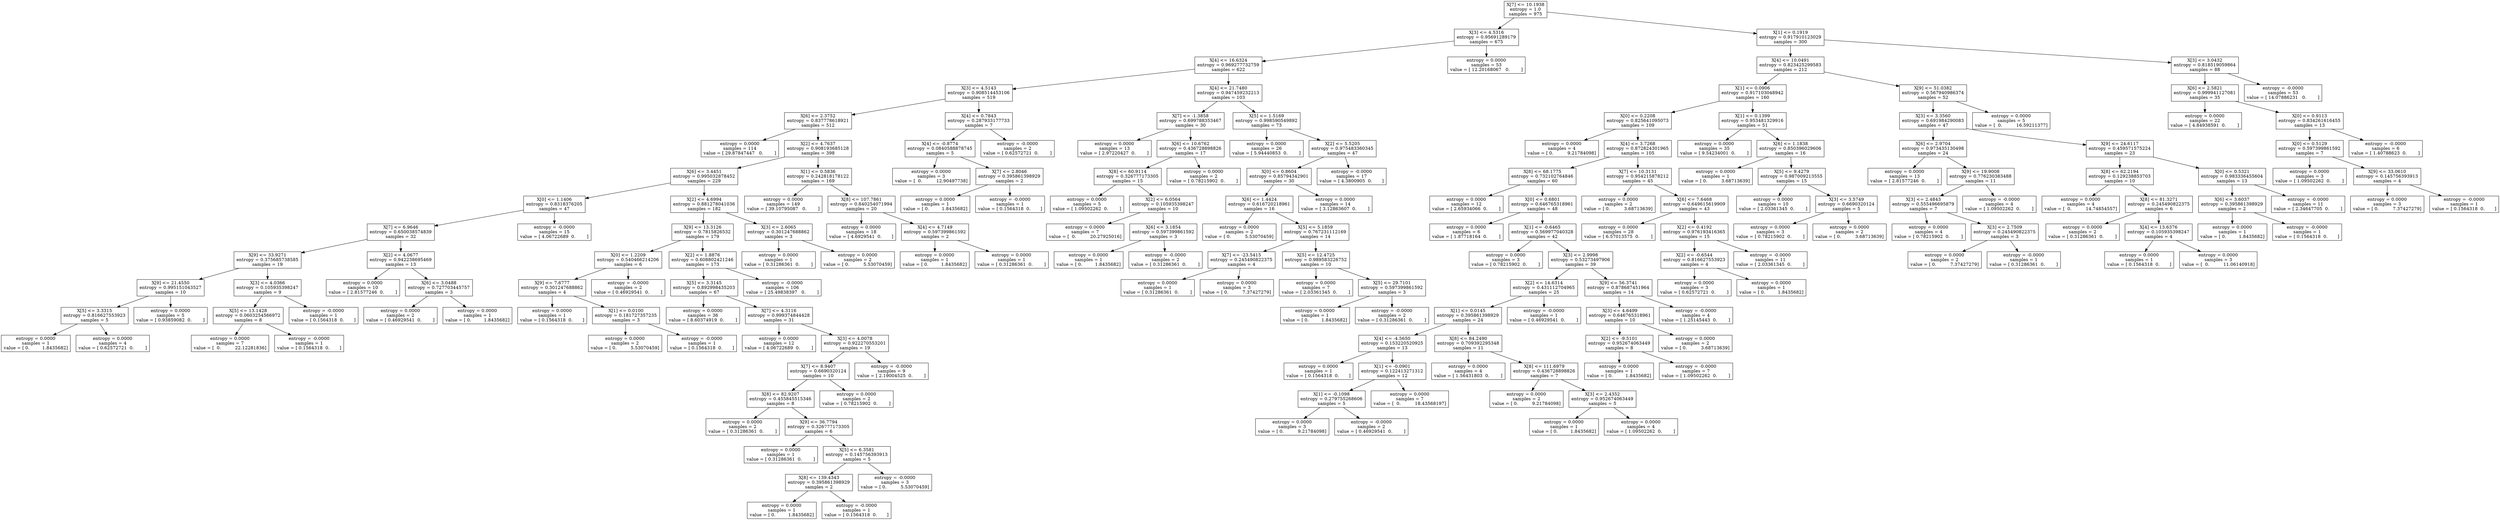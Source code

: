 digraph Tree {
0 [label="X[7] <= 10.1938\nentropy = 1.0\nsamples = 975", shape="box"] ;
1 [label="X[3] <= 4.5316\nentropy = 0.95691289179\nsamples = 675", shape="box"] ;
0 -> 1 ;
2 [label="X[4] <= 16.6324\nentropy = 0.969277732759\nsamples = 622", shape="box"] ;
1 -> 2 ;
3 [label="X[3] <= 4.5143\nentropy = 0.908514453106\nsamples = 519", shape="box"] ;
2 -> 3 ;
4 [label="X[6] <= 2.3752\nentropy = 0.837778618921\nsamples = 512", shape="box"] ;
3 -> 4 ;
5 [label="entropy = 0.0000\nsamples = 114\nvalue = [ 29.87847447   0.        ]", shape="box"] ;
4 -> 5 ;
6 [label="X[2] <= 4.7637\nentropy = 0.908193685128\nsamples = 398", shape="box"] ;
4 -> 6 ;
7 [label="X[6] <= 3.4451\nentropy = 0.995032878452\nsamples = 229", shape="box"] ;
6 -> 7 ;
8 [label="X[0] <= 1.1406\nentropy = 0.8318376205\nsamples = 47", shape="box"] ;
7 -> 8 ;
9 [label="X[7] <= 6.9646\nentropy = 0.650038574839\nsamples = 32", shape="box"] ;
8 -> 9 ;
10 [label="X[9] <= 33.9271\nentropy = 0.375685738585\nsamples = 19", shape="box"] ;
9 -> 10 ;
11 [label="X[9] <= 21.4550\nentropy = 0.995151043527\nsamples = 10", shape="box"] ;
10 -> 11 ;
12 [label="X[5] <= 3.3315\nentropy = 0.816627553923\nsamples = 5", shape="box"] ;
11 -> 12 ;
13 [label="entropy = 0.0000\nsamples = 1\nvalue = [ 0.         1.8435682]", shape="box"] ;
12 -> 13 ;
14 [label="entropy = 0.0000\nsamples = 4\nvalue = [ 0.62572721  0.        ]", shape="box"] ;
12 -> 14 ;
15 [label="entropy = 0.0000\nsamples = 5\nvalue = [ 0.93859082  0.        ]", shape="box"] ;
11 -> 15 ;
16 [label="X[3] <= 4.0366\nentropy = 0.105935398247\nsamples = 9", shape="box"] ;
10 -> 16 ;
17 [label="X[5] <= 13.1428\nentropy = 0.0603254566972\nsamples = 8", shape="box"] ;
16 -> 17 ;
18 [label="entropy = 0.0000\nsamples = 7\nvalue = [  0.          22.12281836]", shape="box"] ;
17 -> 18 ;
19 [label="entropy = -0.0000\nsamples = 1\nvalue = [ 0.1564318  0.       ]", shape="box"] ;
17 -> 19 ;
20 [label="entropy = -0.0000\nsamples = 1\nvalue = [ 0.1564318  0.       ]", shape="box"] ;
16 -> 20 ;
21 [label="X[2] <= 4.0677\nentropy = 0.942238695469\nsamples = 13", shape="box"] ;
9 -> 21 ;
22 [label="entropy = 0.0000\nsamples = 10\nvalue = [ 2.81577246  0.        ]", shape="box"] ;
21 -> 22 ;
23 [label="X[6] <= 3.0488\nentropy = 0.727703445757\nsamples = 3", shape="box"] ;
21 -> 23 ;
24 [label="entropy = 0.0000\nsamples = 2\nvalue = [ 0.46929541  0.        ]", shape="box"] ;
23 -> 24 ;
25 [label="entropy = 0.0000\nsamples = 1\nvalue = [ 0.         1.8435682]", shape="box"] ;
23 -> 25 ;
26 [label="entropy = -0.0000\nsamples = 15\nvalue = [ 4.06722689  0.        ]", shape="box"] ;
8 -> 26 ;
27 [label="X[2] <= 4.6994\nentropy = 0.881278041036\nsamples = 182", shape="box"] ;
7 -> 27 ;
28 [label="X[9] <= 13.3126\nentropy = 0.7815826532\nsamples = 179", shape="box"] ;
27 -> 28 ;
29 [label="X[0] <= 1.2209\nentropy = 0.540466214206\nsamples = 6", shape="box"] ;
28 -> 29 ;
30 [label="X[9] <= 7.6777\nentropy = 0.301247688862\nsamples = 4", shape="box"] ;
29 -> 30 ;
31 [label="entropy = 0.0000\nsamples = 1\nvalue = [ 0.1564318  0.       ]", shape="box"] ;
30 -> 31 ;
32 [label="X[1] <= 0.0100\nentropy = 0.181727357235\nsamples = 3", shape="box"] ;
30 -> 32 ;
33 [label="entropy = 0.0000\nsamples = 2\nvalue = [ 0.          5.53070459]", shape="box"] ;
32 -> 33 ;
34 [label="entropy = -0.0000\nsamples = 1\nvalue = [ 0.1564318  0.       ]", shape="box"] ;
32 -> 34 ;
35 [label="entropy = -0.0000\nsamples = 2\nvalue = [ 0.46929541  0.        ]", shape="box"] ;
29 -> 35 ;
36 [label="X[2] <= 1.8876\nentropy = 0.608802421246\nsamples = 173", shape="box"] ;
28 -> 36 ;
37 [label="X[5] <= 3.3145\nentropy = 0.892998435203\nsamples = 67", shape="box"] ;
36 -> 37 ;
38 [label="entropy = 0.0000\nsamples = 36\nvalue = [ 8.60374919  0.        ]", shape="box"] ;
37 -> 38 ;
39 [label="X[7] <= 4.3116\nentropy = 0.999374844428\nsamples = 31", shape="box"] ;
37 -> 39 ;
40 [label="entropy = 0.0000\nsamples = 12\nvalue = [ 4.06722689  0.        ]", shape="box"] ;
39 -> 40 ;
41 [label="X[3] <= 4.0078\nentropy = 0.922270553201\nsamples = 19", shape="box"] ;
39 -> 41 ;
42 [label="X[7] <= 8.9407\nentropy = 0.6690320124\nsamples = 10", shape="box"] ;
41 -> 42 ;
43 [label="X[8] <= 82.9207\nentropy = 0.455845515346\nsamples = 8", shape="box"] ;
42 -> 43 ;
44 [label="entropy = 0.0000\nsamples = 2\nvalue = [ 0.31286361  0.        ]", shape="box"] ;
43 -> 44 ;
45 [label="X[9] <= 36.7794\nentropy = 0.326777173305\nsamples = 6", shape="box"] ;
43 -> 45 ;
46 [label="entropy = 0.0000\nsamples = 1\nvalue = [ 0.31286361  0.        ]", shape="box"] ;
45 -> 46 ;
47 [label="X[5] <= 6.3581\nentropy = 0.145756393913\nsamples = 5", shape="box"] ;
45 -> 47 ;
48 [label="X[8] <= 139.4343\nentropy = 0.395861398929\nsamples = 2", shape="box"] ;
47 -> 48 ;
49 [label="entropy = 0.0000\nsamples = 1\nvalue = [ 0.         1.8435682]", shape="box"] ;
48 -> 49 ;
50 [label="entropy = -0.0000\nsamples = 1\nvalue = [ 0.1564318  0.       ]", shape="box"] ;
48 -> 50 ;
51 [label="entropy = -0.0000\nsamples = 3\nvalue = [ 0.          5.53070459]", shape="box"] ;
47 -> 51 ;
52 [label="entropy = 0.0000\nsamples = 2\nvalue = [ 0.78215902  0.        ]", shape="box"] ;
42 -> 52 ;
53 [label="entropy = -0.0000\nsamples = 9\nvalue = [ 2.19004525  0.        ]", shape="box"] ;
41 -> 53 ;
54 [label="entropy = -0.0000\nsamples = 106\nvalue = [ 25.49838397   0.        ]", shape="box"] ;
36 -> 54 ;
55 [label="X[3] <= 2.6065\nentropy = 0.301247688862\nsamples = 3", shape="box"] ;
27 -> 55 ;
56 [label="entropy = 0.0000\nsamples = 1\nvalue = [ 0.31286361  0.        ]", shape="box"] ;
55 -> 56 ;
57 [label="entropy = 0.0000\nsamples = 2\nvalue = [ 0.          5.53070459]", shape="box"] ;
55 -> 57 ;
58 [label="X[1] <= 0.5836\nentropy = 0.242818178122\nsamples = 169", shape="box"] ;
6 -> 58 ;
59 [label="entropy = 0.0000\nsamples = 149\nvalue = [ 39.10795087   0.        ]", shape="box"] ;
58 -> 59 ;
60 [label="X[8] <= 107.7861\nentropy = 0.840254071994\nsamples = 20", shape="box"] ;
58 -> 60 ;
61 [label="entropy = 0.0000\nsamples = 18\nvalue = [ 4.6929541  0.       ]", shape="box"] ;
60 -> 61 ;
62 [label="X[4] <= 4.7149\nentropy = 0.597399861592\nsamples = 2", shape="box"] ;
60 -> 62 ;
63 [label="entropy = 0.0000\nsamples = 1\nvalue = [ 0.         1.8435682]", shape="box"] ;
62 -> 63 ;
64 [label="entropy = 0.0000\nsamples = 1\nvalue = [ 0.31286361  0.        ]", shape="box"] ;
62 -> 64 ;
65 [label="X[4] <= 0.7843\nentropy = 0.287933177733\nsamples = 7", shape="box"] ;
3 -> 65 ;
66 [label="X[4] <= -0.8774\nentropy = 0.0840588878745\nsamples = 5", shape="box"] ;
65 -> 66 ;
67 [label="entropy = 0.0000\nsamples = 3\nvalue = [  0.          12.90497738]", shape="box"] ;
66 -> 67 ;
68 [label="X[7] <= 2.8046\nentropy = 0.395861398929\nsamples = 2", shape="box"] ;
66 -> 68 ;
69 [label="entropy = 0.0000\nsamples = 1\nvalue = [ 0.         1.8435682]", shape="box"] ;
68 -> 69 ;
70 [label="entropy = -0.0000\nsamples = 1\nvalue = [ 0.1564318  0.       ]", shape="box"] ;
68 -> 70 ;
71 [label="entropy = -0.0000\nsamples = 2\nvalue = [ 0.62572721  0.        ]", shape="box"] ;
65 -> 71 ;
72 [label="X[4] <= 21.7480\nentropy = 0.947459232213\nsamples = 103", shape="box"] ;
2 -> 72 ;
73 [label="X[7] <= -1.3858\nentropy = 0.699788353467\nsamples = 30", shape="box"] ;
72 -> 73 ;
74 [label="entropy = 0.0000\nsamples = 13\nvalue = [ 2.97220427  0.        ]", shape="box"] ;
73 -> 74 ;
75 [label="X[6] <= 10.6762\nentropy = 0.436728898826\nsamples = 17", shape="box"] ;
73 -> 75 ;
76 [label="X[8] <= 60.9114\nentropy = 0.326777173305\nsamples = 15", shape="box"] ;
75 -> 76 ;
77 [label="entropy = 0.0000\nsamples = 5\nvalue = [ 1.09502262  0.        ]", shape="box"] ;
76 -> 77 ;
78 [label="X[2] <= 6.0564\nentropy = 0.105935398247\nsamples = 10", shape="box"] ;
76 -> 78 ;
79 [label="entropy = 0.0000\nsamples = 7\nvalue = [  0.          20.27925016]", shape="box"] ;
78 -> 79 ;
80 [label="X[6] <= 3.1854\nentropy = 0.597399861592\nsamples = 3", shape="box"] ;
78 -> 80 ;
81 [label="entropy = 0.0000\nsamples = 1\nvalue = [ 0.         1.8435682]", shape="box"] ;
80 -> 81 ;
82 [label="entropy = -0.0000\nsamples = 2\nvalue = [ 0.31286361  0.        ]", shape="box"] ;
80 -> 82 ;
83 [label="entropy = 0.0000\nsamples = 2\nvalue = [ 0.78215902  0.        ]", shape="box"] ;
75 -> 83 ;
84 [label="X[5] <= 1.5169\nentropy = 0.998590549892\nsamples = 73", shape="box"] ;
72 -> 84 ;
85 [label="entropy = 0.0000\nsamples = 26\nvalue = [ 5.94440853  0.        ]", shape="box"] ;
84 -> 85 ;
86 [label="X[2] <= 5.5205\nentropy = 0.975483360345\nsamples = 47", shape="box"] ;
84 -> 86 ;
87 [label="X[0] <= 0.8604\nentropy = 0.85794342901\nsamples = 30", shape="box"] ;
86 -> 87 ;
88 [label="X[6] <= 1.4424\nentropy = 0.616720218961\nsamples = 16", shape="box"] ;
87 -> 88 ;
89 [label="entropy = 0.0000\nsamples = 2\nvalue = [ 0.          5.53070459]", shape="box"] ;
88 -> 89 ;
90 [label="X[5] <= 5.1859\nentropy = 0.767231112169\nsamples = 14", shape="box"] ;
88 -> 90 ;
91 [label="X[7] <= -23.5415\nentropy = 0.245490822375\nsamples = 4", shape="box"] ;
90 -> 91 ;
92 [label="entropy = 0.0000\nsamples = 1\nvalue = [ 0.31286361  0.        ]", shape="box"] ;
91 -> 92 ;
93 [label="entropy = 0.0000\nsamples = 3\nvalue = [ 0.          7.37427279]", shape="box"] ;
91 -> 93 ;
94 [label="X[5] <= 12.4725\nentropy = 0.989583226752\nsamples = 10", shape="box"] ;
90 -> 94 ;
95 [label="entropy = 0.0000\nsamples = 7\nvalue = [ 2.03361345  0.        ]", shape="box"] ;
94 -> 95 ;
96 [label="X[5] <= 29.7101\nentropy = 0.597399861592\nsamples = 3", shape="box"] ;
94 -> 96 ;
97 [label="entropy = 0.0000\nsamples = 1\nvalue = [ 0.         1.8435682]", shape="box"] ;
96 -> 97 ;
98 [label="entropy = -0.0000\nsamples = 2\nvalue = [ 0.31286361  0.        ]", shape="box"] ;
96 -> 98 ;
99 [label="entropy = 0.0000\nsamples = 14\nvalue = [ 3.12863607  0.        ]", shape="box"] ;
87 -> 99 ;
100 [label="entropy = -0.0000\nsamples = 17\nvalue = [ 4.3800905  0.       ]", shape="box"] ;
86 -> 100 ;
101 [label="entropy = 0.0000\nsamples = 53\nvalue = [ 12.20168067   0.        ]", shape="box"] ;
1 -> 101 ;
102 [label="X[1] <= 0.1919\nentropy = 0.917910123029\nsamples = 300", shape="box"] ;
0 -> 102 ;
103 [label="X[4] <= 10.0491\nentropy = 0.823425299583\nsamples = 212", shape="box"] ;
102 -> 103 ;
104 [label="X[1] <= 0.0906\nentropy = 0.917103048942\nsamples = 160", shape="box"] ;
103 -> 104 ;
105 [label="X[0] <= 0.2208\nentropy = 0.825641095073\nsamples = 109", shape="box"] ;
104 -> 105 ;
106 [label="entropy = 0.0000\nsamples = 4\nvalue = [ 0.          9.21784098]", shape="box"] ;
105 -> 106 ;
107 [label="X[4] <= 3.7268\nentropy = 0.872824301965\nsamples = 105", shape="box"] ;
105 -> 107 ;
108 [label="X[8] <= 68.1775\nentropy = 0.732102764846\nsamples = 60", shape="box"] ;
107 -> 108 ;
109 [label="entropy = 0.0000\nsamples = 12\nvalue = [ 2.65934066  0.        ]", shape="box"] ;
108 -> 109 ;
110 [label="X[0] <= 0.6801\nentropy = 0.646765318961\nsamples = 48", shape="box"] ;
108 -> 110 ;
111 [label="entropy = 0.0000\nsamples = 6\nvalue = [ 1.87718164  0.        ]", shape="box"] ;
110 -> 111 ;
112 [label="X[1] <= -0.6465\nentropy = 0.569977040328\nsamples = 42", shape="box"] ;
110 -> 112 ;
113 [label="entropy = 0.0000\nsamples = 3\nvalue = [ 0.78215902  0.        ]", shape="box"] ;
112 -> 113 ;
114 [label="X[3] <= 2.9998\nentropy = 0.53273497906\nsamples = 39", shape="box"] ;
112 -> 114 ;
115 [label="X[2] <= 14.6314\nentropy = 0.431112704965\nsamples = 25", shape="box"] ;
114 -> 115 ;
116 [label="X[1] <= 0.0145\nentropy = 0.395861398929\nsamples = 24", shape="box"] ;
115 -> 116 ;
117 [label="X[4] <= -4.5650\nentropy = 0.153220520925\nsamples = 13", shape="box"] ;
116 -> 117 ;
118 [label="entropy = 0.0000\nsamples = 1\nvalue = [ 0.1564318  0.       ]", shape="box"] ;
117 -> 118 ;
119 [label="X[1] <= -0.0901\nentropy = 0.122413271312\nsamples = 12", shape="box"] ;
117 -> 119 ;
120 [label="X[1] <= -0.1098\nentropy = 0.279755268606\nsamples = 5", shape="box"] ;
119 -> 120 ;
121 [label="entropy = 0.0000\nsamples = 3\nvalue = [ 0.          9.21784098]", shape="box"] ;
120 -> 121 ;
122 [label="entropy = -0.0000\nsamples = 2\nvalue = [ 0.46929541  0.        ]", shape="box"] ;
120 -> 122 ;
123 [label="entropy = 0.0000\nsamples = 7\nvalue = [  0.          18.43568197]", shape="box"] ;
119 -> 123 ;
124 [label="X[8] <= 84.2490\nentropy = 0.709392295348\nsamples = 11", shape="box"] ;
116 -> 124 ;
125 [label="entropy = 0.0000\nsamples = 4\nvalue = [ 1.56431803  0.        ]", shape="box"] ;
124 -> 125 ;
126 [label="X[8] <= 111.6979\nentropy = 0.436728898826\nsamples = 7", shape="box"] ;
124 -> 126 ;
127 [label="entropy = 0.0000\nsamples = 2\nvalue = [ 0.          9.21784098]", shape="box"] ;
126 -> 127 ;
128 [label="X[3] <= 2.4352\nentropy = 0.952674063449\nsamples = 5", shape="box"] ;
126 -> 128 ;
129 [label="entropy = 0.0000\nsamples = 1\nvalue = [ 0.         1.8435682]", shape="box"] ;
128 -> 129 ;
130 [label="entropy = 0.0000\nsamples = 4\nvalue = [ 1.09502262  0.        ]", shape="box"] ;
128 -> 130 ;
131 [label="entropy = -0.0000\nsamples = 1\nvalue = [ 0.46929541  0.        ]", shape="box"] ;
115 -> 131 ;
132 [label="X[9] <= 56.3741\nentropy = 0.878687451964\nsamples = 14", shape="box"] ;
114 -> 132 ;
133 [label="X[3] <= 4.6499\nentropy = 0.646765318961\nsamples = 10", shape="box"] ;
132 -> 133 ;
134 [label="X[2] <= -9.5101\nentropy = 0.952674063449\nsamples = 8", shape="box"] ;
133 -> 134 ;
135 [label="entropy = 0.0000\nsamples = 1\nvalue = [ 0.         1.8435682]", shape="box"] ;
134 -> 135 ;
136 [label="entropy = -0.0000\nsamples = 7\nvalue = [ 1.09502262  0.        ]", shape="box"] ;
134 -> 136 ;
137 [label="entropy = 0.0000\nsamples = 2\nvalue = [ 0.          3.68713639]", shape="box"] ;
133 -> 137 ;
138 [label="entropy = -0.0000\nsamples = 4\nvalue = [ 1.25145443  0.        ]", shape="box"] ;
132 -> 138 ;
139 [label="X[7] <= 10.3131\nentropy = 0.954215878212\nsamples = 45", shape="box"] ;
107 -> 139 ;
140 [label="entropy = 0.0000\nsamples = 2\nvalue = [ 0.          3.68713639]", shape="box"] ;
139 -> 140 ;
141 [label="X[6] <= 7.6468\nentropy = 0.649615619909\nsamples = 43", shape="box"] ;
139 -> 141 ;
142 [label="entropy = 0.0000\nsamples = 28\nvalue = [ 6.57013575  0.        ]", shape="box"] ;
141 -> 142 ;
143 [label="X[2] <= 0.4192\nentropy = 0.976193416365\nsamples = 15", shape="box"] ;
141 -> 143 ;
144 [label="X[2] <= -0.6544\nentropy = 0.816627553923\nsamples = 4", shape="box"] ;
143 -> 144 ;
145 [label="entropy = 0.0000\nsamples = 3\nvalue = [ 0.62572721  0.        ]", shape="box"] ;
144 -> 145 ;
146 [label="entropy = 0.0000\nsamples = 1\nvalue = [ 0.         1.8435682]", shape="box"] ;
144 -> 146 ;
147 [label="entropy = -0.0000\nsamples = 11\nvalue = [ 2.03361345  0.        ]", shape="box"] ;
143 -> 147 ;
148 [label="X[1] <= 0.1399\nentropy = 0.953481329916\nsamples = 51", shape="box"] ;
104 -> 148 ;
149 [label="entropy = 0.0000\nsamples = 35\nvalue = [ 9.54234001  0.        ]", shape="box"] ;
148 -> 149 ;
150 [label="X[6] <= 1.1838\nentropy = 0.850396029606\nsamples = 16", shape="box"] ;
148 -> 150 ;
151 [label="entropy = 0.0000\nsamples = 1\nvalue = [ 0.          3.68713639]", shape="box"] ;
150 -> 151 ;
152 [label="X[5] <= 9.4279\nentropy = 0.987009213555\nsamples = 15", shape="box"] ;
150 -> 152 ;
153 [label="entropy = 0.0000\nsamples = 10\nvalue = [ 2.03361345  0.        ]", shape="box"] ;
152 -> 153 ;
154 [label="X[3] <= 3.5749\nentropy = 0.6690320124\nsamples = 5", shape="box"] ;
152 -> 154 ;
155 [label="entropy = 0.0000\nsamples = 3\nvalue = [ 0.78215902  0.        ]", shape="box"] ;
154 -> 155 ;
156 [label="entropy = 0.0000\nsamples = 2\nvalue = [ 0.          3.68713639]", shape="box"] ;
154 -> 156 ;
157 [label="X[9] <= 51.0382\nentropy = 0.567940986374\nsamples = 52", shape="box"] ;
103 -> 157 ;
158 [label="X[3] <= 3.3560\nentropy = 0.691984290083\nsamples = 47", shape="box"] ;
157 -> 158 ;
159 [label="X[6] <= 2.9704\nentropy = 0.973435130498\nsamples = 24", shape="box"] ;
158 -> 159 ;
160 [label="entropy = 0.0000\nsamples = 13\nvalue = [ 2.81577246  0.        ]", shape="box"] ;
159 -> 160 ;
161 [label="X[9] <= 19.9008\nentropy = 0.776230383488\nsamples = 11", shape="box"] ;
159 -> 161 ;
162 [label="X[3] <= 2.4843\nentropy = 0.555496695879\nsamples = 7", shape="box"] ;
161 -> 162 ;
163 [label="entropy = 0.0000\nsamples = 4\nvalue = [ 0.78215902  0.        ]", shape="box"] ;
162 -> 163 ;
164 [label="X[3] <= 2.7509\nentropy = 0.245490822375\nsamples = 3", shape="box"] ;
162 -> 164 ;
165 [label="entropy = 0.0000\nsamples = 2\nvalue = [ 0.          7.37427279]", shape="box"] ;
164 -> 165 ;
166 [label="entropy = -0.0000\nsamples = 1\nvalue = [ 0.31286361  0.        ]", shape="box"] ;
164 -> 166 ;
167 [label="entropy = -0.0000\nsamples = 4\nvalue = [ 1.09502262  0.        ]", shape="box"] ;
161 -> 167 ;
168 [label="X[9] <= 24.6117\nentropy = 0.459571575224\nsamples = 23", shape="box"] ;
158 -> 168 ;
169 [label="X[8] <= 62.2194\nentropy = 0.129238853703\nsamples = 10", shape="box"] ;
168 -> 169 ;
170 [label="entropy = 0.0000\nsamples = 4\nvalue = [  0.          14.74854557]", shape="box"] ;
169 -> 170 ;
171 [label="X[8] <= 81.3271\nentropy = 0.245490822375\nsamples = 6", shape="box"] ;
169 -> 171 ;
172 [label="entropy = 0.0000\nsamples = 2\nvalue = [ 0.31286361  0.        ]", shape="box"] ;
171 -> 172 ;
173 [label="X[4] <= 13.6376\nentropy = 0.105935398247\nsamples = 4", shape="box"] ;
171 -> 173 ;
174 [label="entropy = 0.0000\nsamples = 1\nvalue = [ 0.1564318  0.       ]", shape="box"] ;
173 -> 174 ;
175 [label="entropy = 0.0000\nsamples = 3\nvalue = [  0.          11.06140918]", shape="box"] ;
173 -> 175 ;
176 [label="X[0] <= 0.5321\nentropy = 0.983336455604\nsamples = 13", shape="box"] ;
168 -> 176 ;
177 [label="X[6] <= 3.6037\nentropy = 0.395861398929\nsamples = 2", shape="box"] ;
176 -> 177 ;
178 [label="entropy = 0.0000\nsamples = 1\nvalue = [ 0.         1.8435682]", shape="box"] ;
177 -> 178 ;
179 [label="entropy = -0.0000\nsamples = 1\nvalue = [ 0.1564318  0.       ]", shape="box"] ;
177 -> 179 ;
180 [label="entropy = -0.0000\nsamples = 11\nvalue = [ 2.34647705  0.        ]", shape="box"] ;
176 -> 180 ;
181 [label="entropy = 0.0000\nsamples = 5\nvalue = [  0.          16.59211377]", shape="box"] ;
157 -> 181 ;
182 [label="X[3] <= 3.0432\nentropy = 0.818519059864\nsamples = 88", shape="box"] ;
102 -> 182 ;
183 [label="X[6] <= 2.5821\nentropy = 0.999941127081\nsamples = 35", shape="box"] ;
182 -> 183 ;
184 [label="entropy = 0.0000\nsamples = 22\nvalue = [ 4.84938591  0.        ]", shape="box"] ;
183 -> 184 ;
185 [label="X[0] <= 0.9113\nentropy = 0.834261616455\nsamples = 13", shape="box"] ;
183 -> 185 ;
186 [label="X[0] <= 0.5129\nentropy = 0.597399861592\nsamples = 7", shape="box"] ;
185 -> 186 ;
187 [label="entropy = 0.0000\nsamples = 3\nvalue = [ 1.09502262  0.        ]", shape="box"] ;
186 -> 187 ;
188 [label="X[9] <= 33.0610\nentropy = 0.145756393913\nsamples = 4", shape="box"] ;
186 -> 188 ;
189 [label="entropy = 0.0000\nsamples = 3\nvalue = [ 0.          7.37427279]", shape="box"] ;
188 -> 189 ;
190 [label="entropy = -0.0000\nsamples = 1\nvalue = [ 0.1564318  0.       ]", shape="box"] ;
188 -> 190 ;
191 [label="entropy = -0.0000\nsamples = 6\nvalue = [ 1.40788623  0.        ]", shape="box"] ;
185 -> 191 ;
192 [label="entropy = -0.0000\nsamples = 53\nvalue = [ 14.07886231   0.        ]", shape="box"] ;
182 -> 192 ;
}